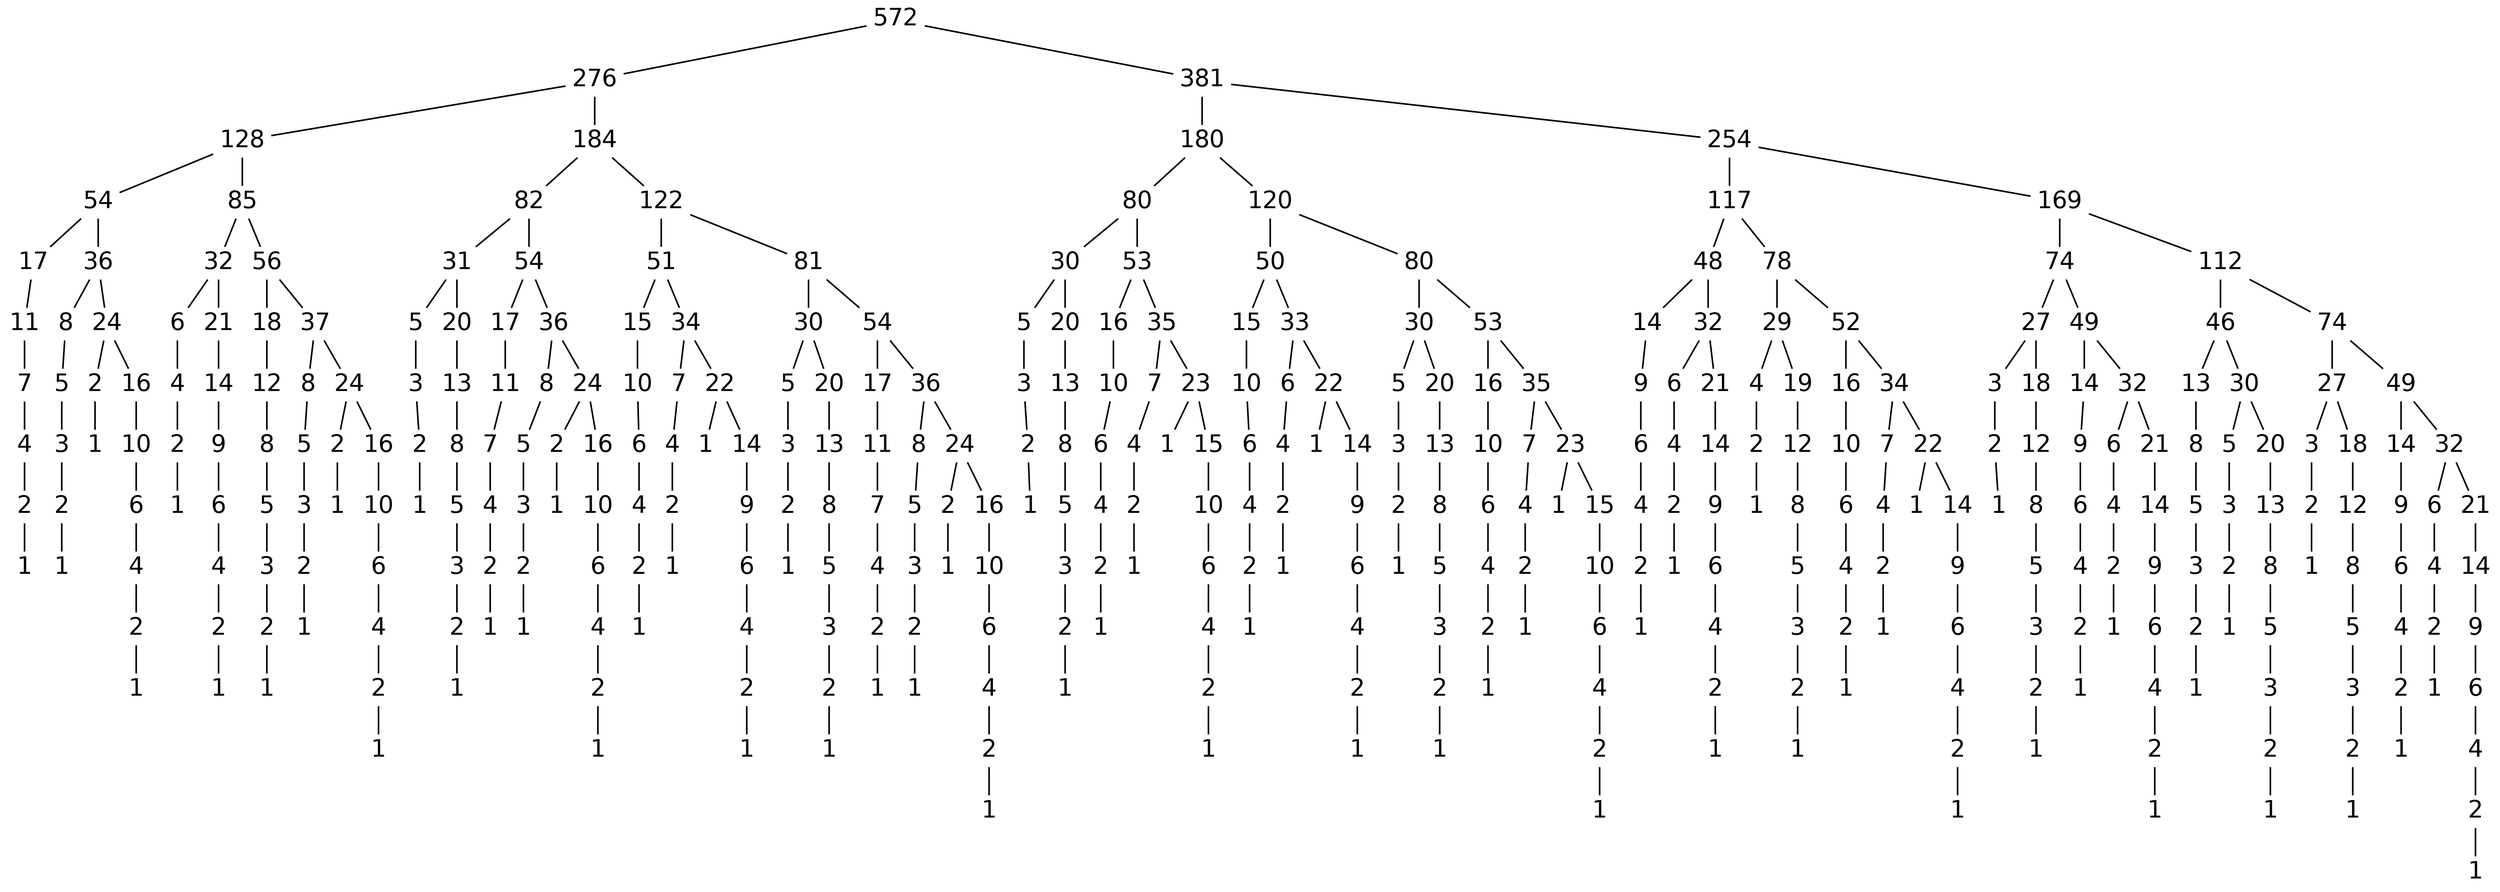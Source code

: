 digraph graph_name {
 graph[nodesep = 0.1];
 edge[dir=none, style=bold];
 node[ fontname = "Helvetica", shape = plaintext, width = 0.25, height = 0.25, fontsize=30];
bdg[label="572" ];
bdg->bdh
bdh[label="276" ];
bdh->bdi
bdi[label="128" ];
bdi->bdj
bdj[label="54" ];
bdj->bdk
bdk[label="17" ];
bdk->bdl
bdl[label="11" ];
bdl->bdm
bdm[label="7" ];
bdm->bdn
bdn[label="4" ];
bdn->bdo
bdo[label="2" ];
bdo->bdp
bdp[label="1" ];
bdj->bdq
bdq[label="36" ];
bdq->bdr
bdr[label="8" ];
bdr->bds
bds[label="5" ];
bds->bdt
bdt[label="3" ];
bdt->bdu
bdu[label="2" ];
bdu->bdv
bdv[label="1" ];
bdq->bdw
bdw[label="24" ];
bdw->bdx
bdx[label="2" ];
bdx->bdy
bdy[label="1" ];
bdw->bdz
bdz[label="16" ];
bdz->bea
bea[label="10" ];
bea->beb
beb[label="6" ];
beb->bec
bec[label="4" ];
bec->bed
bed[label="2" ];
bed->bee
bee[label="1" ];
bdi->bef
bef[label="85" ];
bef->beg
beg[label="32" ];
beg->beh
beh[label="6" ];
beh->bei
bei[label="4" ];
bei->bej
bej[label="2" ];
bej->bek
bek[label="1" ];
beg->bel
bel[label="21" ];
bel->bem
bem[label="14" ];
bem->ben
ben[label="9" ];
ben->beo
beo[label="6" ];
beo->bep
bep[label="4" ];
bep->beq
beq[label="2" ];
beq->ber
ber[label="1" ];
bef->bes
bes[label="56" ];
bes->bet
bet[label="18" ];
bet->beu
beu[label="12" ];
beu->bev
bev[label="8" ];
bev->bew
bew[label="5" ];
bew->bex
bex[label="3" ];
bex->bey
bey[label="2" ];
bey->bez
bez[label="1" ];
bes->bfa
bfa[label="37" ];
bfa->bfb
bfb[label="8" ];
bfb->bfc
bfc[label="5" ];
bfc->bfd
bfd[label="3" ];
bfd->bfe
bfe[label="2" ];
bfe->bff
bff[label="1" ];
bfa->bfg
bfg[label="24" ];
bfg->bfh
bfh[label="2" ];
bfh->bfi
bfi[label="1" ];
bfg->bfj
bfj[label="16" ];
bfj->bfk
bfk[label="10" ];
bfk->bfl
bfl[label="6" ];
bfl->bfm
bfm[label="4" ];
bfm->bfn
bfn[label="2" ];
bfn->bfo
bfo[label="1" ];
bdh->bfp
bfp[label="184" ];
bfp->bfq
bfq[label="82" ];
bfq->bfr
bfr[label="31" ];
bfr->bfs
bfs[label="5" ];
bfs->bft
bft[label="3" ];
bft->bfu
bfu[label="2" ];
bfu->bfv
bfv[label="1" ];
bfr->bfw
bfw[label="20" ];
bfw->bfx
bfx[label="13" ];
bfx->bfy
bfy[label="8" ];
bfy->bfz
bfz[label="5" ];
bfz->bga
bga[label="3" ];
bga->bgb
bgb[label="2" ];
bgb->bgc
bgc[label="1" ];
bfq->bgd
bgd[label="54" ];
bgd->bge
bge[label="17" ];
bge->bgf
bgf[label="11" ];
bgf->bgg
bgg[label="7" ];
bgg->bgh
bgh[label="4" ];
bgh->bgi
bgi[label="2" ];
bgi->bgj
bgj[label="1" ];
bgd->bgk
bgk[label="36" ];
bgk->bgl
bgl[label="8" ];
bgl->bgm
bgm[label="5" ];
bgm->bgn
bgn[label="3" ];
bgn->bgo
bgo[label="2" ];
bgo->bgp
bgp[label="1" ];
bgk->bgq
bgq[label="24" ];
bgq->bgr
bgr[label="2" ];
bgr->bgs
bgs[label="1" ];
bgq->bgt
bgt[label="16" ];
bgt->bgu
bgu[label="10" ];
bgu->bgv
bgv[label="6" ];
bgv->bgw
bgw[label="4" ];
bgw->bgx
bgx[label="2" ];
bgx->bgy
bgy[label="1" ];
bfp->bgz
bgz[label="122" ];
bgz->bha
bha[label="51" ];
bha->bhb
bhb[label="15" ];
bhb->bhc
bhc[label="10" ];
bhc->bhd
bhd[label="6" ];
bhd->bhe
bhe[label="4" ];
bhe->bhf
bhf[label="2" ];
bhf->bhg
bhg[label="1" ];
bha->bhh
bhh[label="34" ];
bhh->bhi
bhi[label="7" ];
bhi->bhj
bhj[label="4" ];
bhj->bhk
bhk[label="2" ];
bhk->bhl
bhl[label="1" ];
bhh->bhm
bhm[label="22" ];
bhm->bhn
bhn[label="1" ];
bhm->bho
bho[label="14" ];
bho->bhp
bhp[label="9" ];
bhp->bhq
bhq[label="6" ];
bhq->bhr
bhr[label="4" ];
bhr->bhs
bhs[label="2" ];
bhs->bht
bht[label="1" ];
bgz->bhu
bhu[label="81" ];
bhu->bhv
bhv[label="30" ];
bhv->bhw
bhw[label="5" ];
bhw->bhx
bhx[label="3" ];
bhx->bhy
bhy[label="2" ];
bhy->bhz
bhz[label="1" ];
bhv->bia
bia[label="20" ];
bia->bib
bib[label="13" ];
bib->bic
bic[label="8" ];
bic->bid
bid[label="5" ];
bid->bie
bie[label="3" ];
bie->bif
bif[label="2" ];
bif->big
big[label="1" ];
bhu->bih
bih[label="54" ];
bih->bii
bii[label="17" ];
bii->bij
bij[label="11" ];
bij->bik
bik[label="7" ];
bik->bil
bil[label="4" ];
bil->bim
bim[label="2" ];
bim->bin
bin[label="1" ];
bih->bio
bio[label="36" ];
bio->bip
bip[label="8" ];
bip->biq
biq[label="5" ];
biq->bir
bir[label="3" ];
bir->bis
bis[label="2" ];
bis->bit
bit[label="1" ];
bio->biu
biu[label="24" ];
biu->biv
biv[label="2" ];
biv->biw
biw[label="1" ];
biu->bix
bix[label="16" ];
bix->biy
biy[label="10" ];
biy->biz
biz[label="6" ];
biz->bja
bja[label="4" ];
bja->bjb
bjb[label="2" ];
bjb->bjc
bjc[label="1" ];
bdg->bjd
bjd[label="381" ];
bjd->bje
bje[label="180" ];
bje->bjf
bjf[label="80" ];
bjf->bjg
bjg[label="30" ];
bjg->bjh
bjh[label="5" ];
bjh->bji
bji[label="3" ];
bji->bjj
bjj[label="2" ];
bjj->bjk
bjk[label="1" ];
bjg->bjl
bjl[label="20" ];
bjl->bjm
bjm[label="13" ];
bjm->bjn
bjn[label="8" ];
bjn->bjo
bjo[label="5" ];
bjo->bjp
bjp[label="3" ];
bjp->bjq
bjq[label="2" ];
bjq->bjr
bjr[label="1" ];
bjf->bjs
bjs[label="53" ];
bjs->bjt
bjt[label="16" ];
bjt->bju
bju[label="10" ];
bju->bjv
bjv[label="6" ];
bjv->bjw
bjw[label="4" ];
bjw->bjx
bjx[label="2" ];
bjx->bjy
bjy[label="1" ];
bjs->bjz
bjz[label="35" ];
bjz->bka
bka[label="7" ];
bka->bkb
bkb[label="4" ];
bkb->bkc
bkc[label="2" ];
bkc->bkd
bkd[label="1" ];
bjz->bke
bke[label="23" ];
bke->bkf
bkf[label="1" ];
bke->bkg
bkg[label="15" ];
bkg->bkh
bkh[label="10" ];
bkh->bki
bki[label="6" ];
bki->bkj
bkj[label="4" ];
bkj->bkk
bkk[label="2" ];
bkk->bkl
bkl[label="1" ];
bje->bkm
bkm[label="120" ];
bkm->bkn
bkn[label="50" ];
bkn->bko
bko[label="15" ];
bko->bkp
bkp[label="10" ];
bkp->bkq
bkq[label="6" ];
bkq->bkr
bkr[label="4" ];
bkr->bks
bks[label="2" ];
bks->bkt
bkt[label="1" ];
bkn->bku
bku[label="33" ];
bku->bkv
bkv[label="6" ];
bkv->bkw
bkw[label="4" ];
bkw->bkx
bkx[label="2" ];
bkx->bky
bky[label="1" ];
bku->bkz
bkz[label="22" ];
bkz->bla
bla[label="1" ];
bkz->blb
blb[label="14" ];
blb->blc
blc[label="9" ];
blc->bld
bld[label="6" ];
bld->ble
ble[label="4" ];
ble->blf
blf[label="2" ];
blf->blg
blg[label="1" ];
bkm->blh
blh[label="80" ];
blh->bli
bli[label="30" ];
bli->blj
blj[label="5" ];
blj->blk
blk[label="3" ];
blk->bll
bll[label="2" ];
bll->blm
blm[label="1" ];
bli->bln
bln[label="20" ];
bln->blo
blo[label="13" ];
blo->blp
blp[label="8" ];
blp->blq
blq[label="5" ];
blq->blr
blr[label="3" ];
blr->bls
bls[label="2" ];
bls->blt
blt[label="1" ];
blh->blu
blu[label="53" ];
blu->blv
blv[label="16" ];
blv->blw
blw[label="10" ];
blw->blx
blx[label="6" ];
blx->bly
bly[label="4" ];
bly->blz
blz[label="2" ];
blz->bma
bma[label="1" ];
blu->bmb
bmb[label="35" ];
bmb->bmc
bmc[label="7" ];
bmc->bmd
bmd[label="4" ];
bmd->bme
bme[label="2" ];
bme->bmf
bmf[label="1" ];
bmb->bmg
bmg[label="23" ];
bmg->bmh
bmh[label="1" ];
bmg->bmi
bmi[label="15" ];
bmi->bmj
bmj[label="10" ];
bmj->bmk
bmk[label="6" ];
bmk->bml
bml[label="4" ];
bml->bmm
bmm[label="2" ];
bmm->bmn
bmn[label="1" ];
bjd->bmo
bmo[label="254" ];
bmo->bmp
bmp[label="117" ];
bmp->bmq
bmq[label="48" ];
bmq->bmr
bmr[label="14" ];
bmr->bms
bms[label="9" ];
bms->bmt
bmt[label="6" ];
bmt->bmu
bmu[label="4" ];
bmu->bmv
bmv[label="2" ];
bmv->bmw
bmw[label="1" ];
bmq->bmx
bmx[label="32" ];
bmx->bmy
bmy[label="6" ];
bmy->bmz
bmz[label="4" ];
bmz->bna
bna[label="2" ];
bna->bnb
bnb[label="1" ];
bmx->bnc
bnc[label="21" ];
bnc->bnd
bnd[label="14" ];
bnd->bne
bne[label="9" ];
bne->bnf
bnf[label="6" ];
bnf->bng
bng[label="4" ];
bng->bnh
bnh[label="2" ];
bnh->bni
bni[label="1" ];
bmp->bnj
bnj[label="78" ];
bnj->bnk
bnk[label="29" ];
bnk->bnl
bnl[label="4" ];
bnl->bnm
bnm[label="2" ];
bnm->bnn
bnn[label="1" ];
bnk->bno
bno[label="19" ];
bno->bnp
bnp[label="12" ];
bnp->bnq
bnq[label="8" ];
bnq->bnr
bnr[label="5" ];
bnr->bns
bns[label="3" ];
bns->bnt
bnt[label="2" ];
bnt->bnu
bnu[label="1" ];
bnj->bnv
bnv[label="52" ];
bnv->bnw
bnw[label="16" ];
bnw->bnx
bnx[label="10" ];
bnx->bny
bny[label="6" ];
bny->bnz
bnz[label="4" ];
bnz->boa
boa[label="2" ];
boa->bob
bob[label="1" ];
bnv->boc
boc[label="34" ];
boc->bod
bod[label="7" ];
bod->boe
boe[label="4" ];
boe->bof
bof[label="2" ];
bof->bog
bog[label="1" ];
boc->boh
boh[label="22" ];
boh->boi
boi[label="1" ];
boh->boj
boj[label="14" ];
boj->bok
bok[label="9" ];
bok->bol
bol[label="6" ];
bol->bom
bom[label="4" ];
bom->bon
bon[label="2" ];
bon->boo
boo[label="1" ];
bmo->bop
bop[label="169" ];
bop->boq
boq[label="74" ];
boq->bor
bor[label="27" ];
bor->bos
bos[label="3" ];
bos->bot
bot[label="2" ];
bot->bou
bou[label="1" ];
bor->bov
bov[label="18" ];
bov->bow
bow[label="12" ];
bow->box
box[label="8" ];
box->boy
boy[label="5" ];
boy->boz
boz[label="3" ];
boz->bpa
bpa[label="2" ];
bpa->bpb
bpb[label="1" ];
boq->bpc
bpc[label="49" ];
bpc->bpd
bpd[label="14" ];
bpd->bpe
bpe[label="9" ];
bpe->bpf
bpf[label="6" ];
bpf->bpg
bpg[label="4" ];
bpg->bph
bph[label="2" ];
bph->bpi
bpi[label="1" ];
bpc->bpj
bpj[label="32" ];
bpj->bpk
bpk[label="6" ];
bpk->bpl
bpl[label="4" ];
bpl->bpm
bpm[label="2" ];
bpm->bpn
bpn[label="1" ];
bpj->bpo
bpo[label="21" ];
bpo->bpp
bpp[label="14" ];
bpp->bpq
bpq[label="9" ];
bpq->bpr
bpr[label="6" ];
bpr->bps
bps[label="4" ];
bps->bpt
bpt[label="2" ];
bpt->bpu
bpu[label="1" ];
bop->bpv
bpv[label="112" ];
bpv->bpw
bpw[label="46" ];
bpw->bpx
bpx[label="13" ];
bpx->bpy
bpy[label="8" ];
bpy->bpz
bpz[label="5" ];
bpz->bqa
bqa[label="3" ];
bqa->bqb
bqb[label="2" ];
bqb->bqc
bqc[label="1" ];
bpw->bqd
bqd[label="30" ];
bqd->bqe
bqe[label="5" ];
bqe->bqf
bqf[label="3" ];
bqf->bqg
bqg[label="2" ];
bqg->bqh
bqh[label="1" ];
bqd->bqi
bqi[label="20" ];
bqi->bqj
bqj[label="13" ];
bqj->bqk
bqk[label="8" ];
bqk->bql
bql[label="5" ];
bql->bqm
bqm[label="3" ];
bqm->bqn
bqn[label="2" ];
bqn->bqo
bqo[label="1" ];
bpv->bqp
bqp[label="74" ];
bqp->bqq
bqq[label="27" ];
bqq->bqr
bqr[label="3" ];
bqr->bqs
bqs[label="2" ];
bqs->bqt
bqt[label="1" ];
bqq->bqu
bqu[label="18" ];
bqu->bqv
bqv[label="12" ];
bqv->bqw
bqw[label="8" ];
bqw->bqx
bqx[label="5" ];
bqx->bqy
bqy[label="3" ];
bqy->bqz
bqz[label="2" ];
bqz->bra
bra[label="1" ];
bqp->brb
brb[label="49" ];
brb->brc
brc[label="14" ];
brc->brd
brd[label="9" ];
brd->bre
bre[label="6" ];
bre->brf
brf[label="4" ];
brf->brg
brg[label="2" ];
brg->brh
brh[label="1" ];
brb->bri
bri[label="32" ];
bri->brj
brj[label="6" ];
brj->brk
brk[label="4" ];
brk->brl
brl[label="2" ];
brl->brm
brm[label="1" ];
bri->brn
brn[label="21" ];
brn->bro
bro[label="14" ];
bro->brp
brp[label="9" ];
brp->brq
brq[label="6" ];
brq->brr
brr[label="4" ];
brr->brs
brs[label="2" ];
brs->brt
brt[label="1" ];
}
